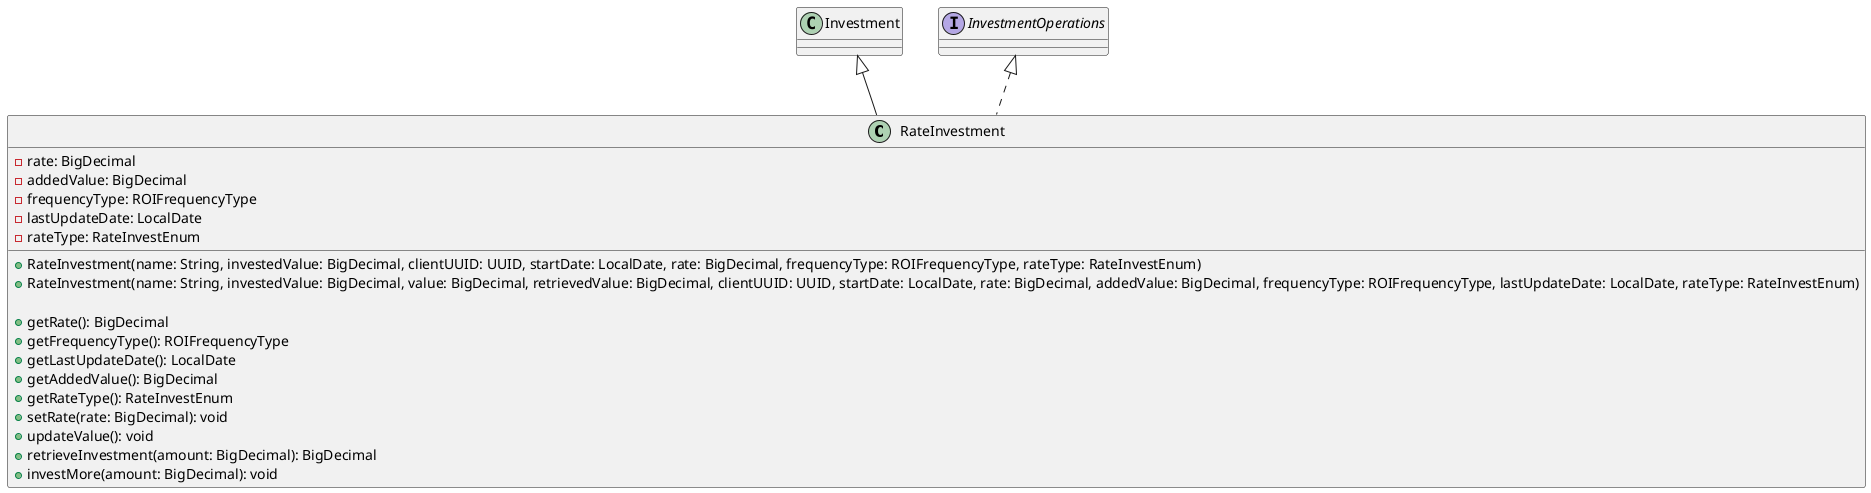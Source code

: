 @startuml RateInvestment

class RateInvestment extends Investment implements InvestmentOperations{
    - rate: BigDecimal
    - addedValue: BigDecimal
    - frequencyType: ROIFrequencyType
    - lastUpdateDate: LocalDate
    - rateType: RateInvestEnum
    
    + RateInvestment(name: String, investedValue: BigDecimal, clientUUID: UUID, startDate: LocalDate, rate: BigDecimal, frequencyType: ROIFrequencyType, rateType: RateInvestEnum)
    + RateInvestment(name: String, investedValue: BigDecimal, value: BigDecimal, retrievedValue: BigDecimal, clientUUID: UUID, startDate: LocalDate, rate: BigDecimal, addedValue: BigDecimal, frequencyType: ROIFrequencyType, lastUpdateDate: LocalDate, rateType: RateInvestEnum)
    
    + getRate(): BigDecimal
    + getFrequencyType(): ROIFrequencyType
    + getLastUpdateDate(): LocalDate
    + getAddedValue(): BigDecimal
    + getRateType(): RateInvestEnum
    + setRate(rate: BigDecimal): void
    + updateValue(): void
    + retrieveInvestment(amount: BigDecimal): BigDecimal
    + investMore(amount: BigDecimal): void
}

@enduml
